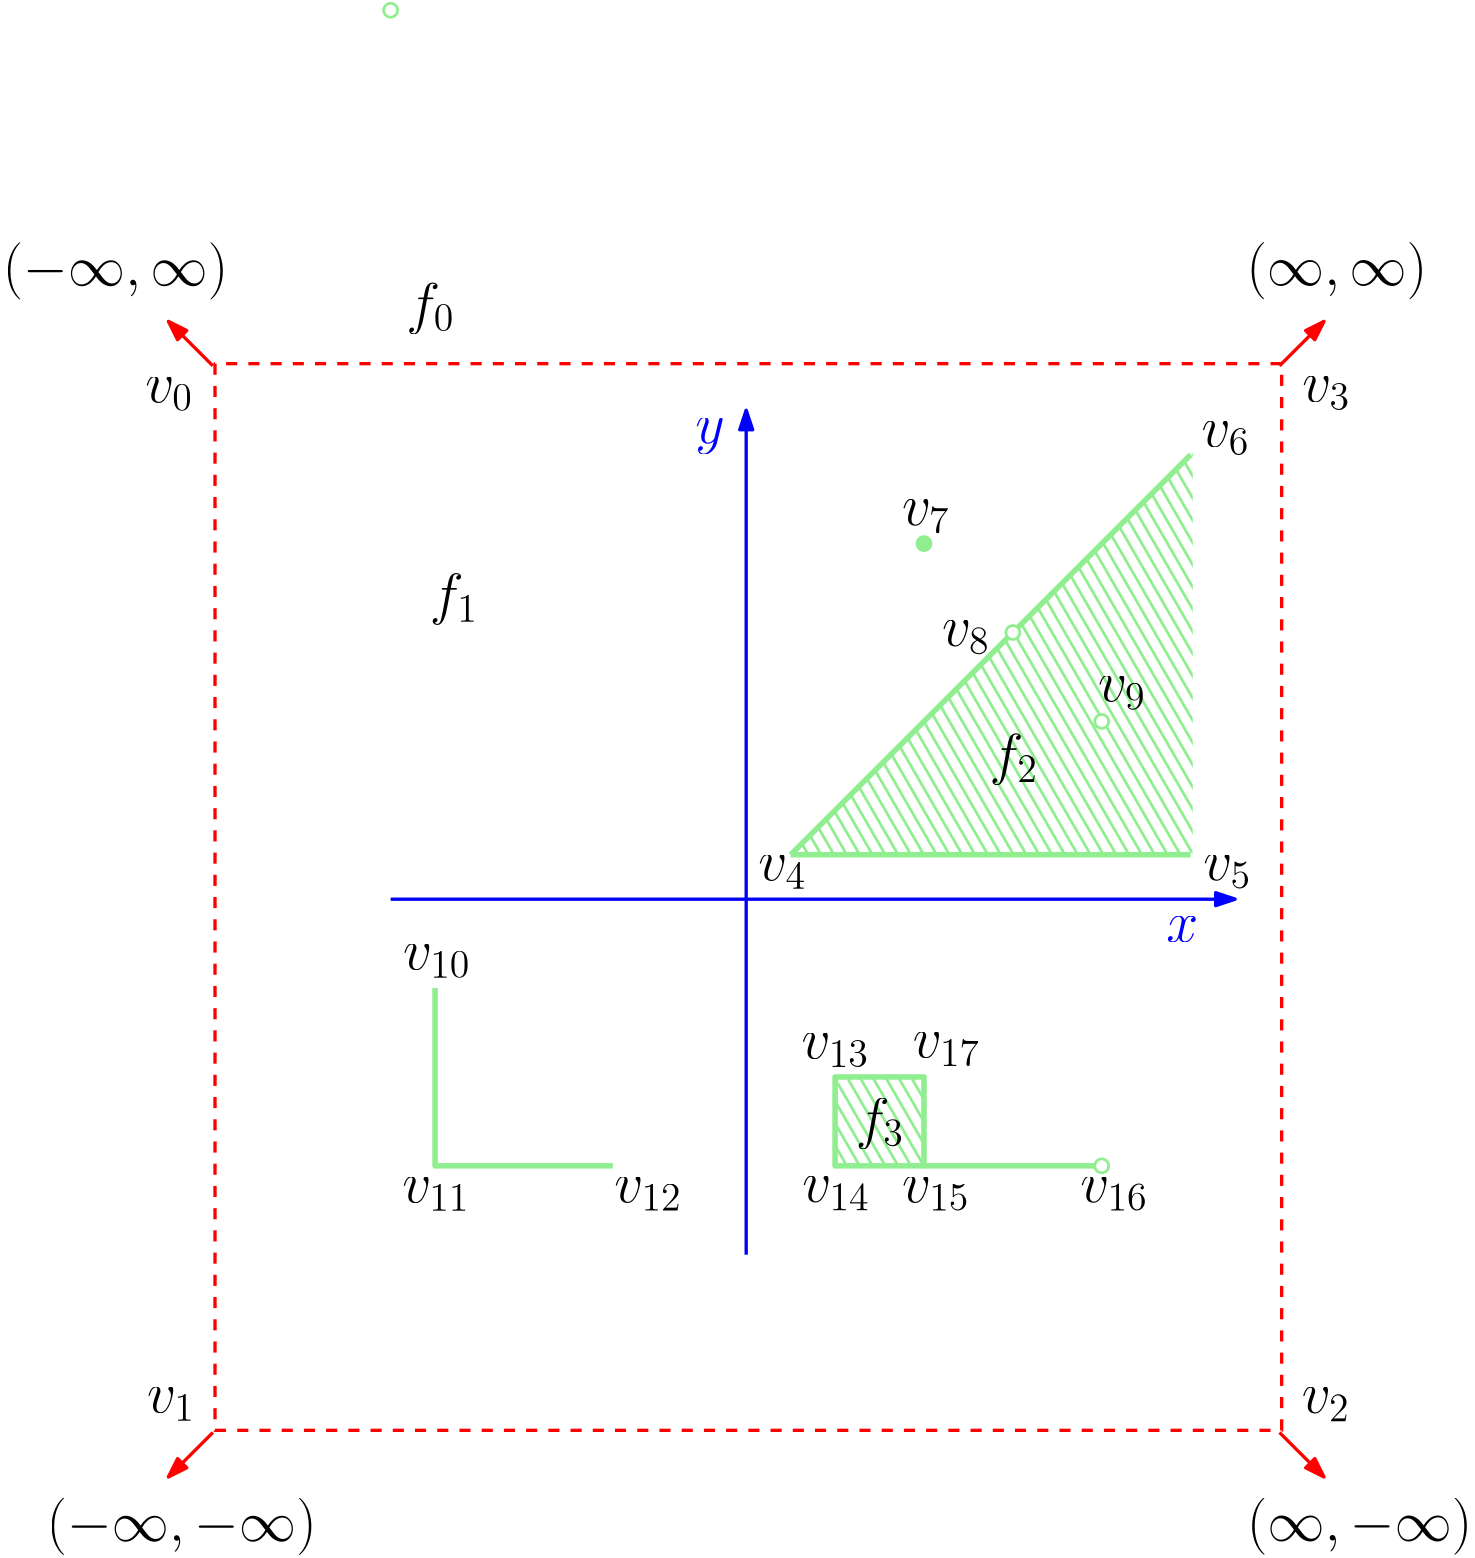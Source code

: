 <?xml version="1.0"?>
<!DOCTYPE ipe SYSTEM "ipe.dtd">
<ipe version="70206" creator="Ipe 7.2.7">
<info created="D:20190401141158" modified="D:20190402115213"/>
<ipestyle name="basic">
<symbol name="arrow/arc(spx)">
<path stroke="sym-stroke" fill="sym-stroke" pen="sym-pen">
0 0 m
-1 0.333 l
-1 -0.333 l
h
</path>
</symbol>
<symbol name="arrow/farc(spx)">
<path stroke="sym-stroke" fill="white" pen="sym-pen">
0 0 m
-1 0.333 l
-1 -0.333 l
h
</path>
</symbol>
<symbol name="arrow/ptarc(spx)">
<path stroke="sym-stroke" fill="sym-stroke" pen="sym-pen">
0 0 m
-1 0.333 l
-0.8 0 l
-1 -0.333 l
h
</path>
</symbol>
<symbol name="arrow/fptarc(spx)">
<path stroke="sym-stroke" fill="white" pen="sym-pen">
0 0 m
-1 0.333 l
-0.8 0 l
-1 -0.333 l
h
</path>
</symbol>
<symbol name="mark/circle(sx)" transformations="translations">
<path fill="sym-stroke">
0.6 0 0 0.6 0 0 e
0.4 0 0 0.4 0 0 e
</path>
</symbol>
<symbol name="mark/disk(sx)" transformations="translations">
<path fill="sym-stroke">
0.6 0 0 0.6 0 0 e
</path>
</symbol>
<symbol name="mark/fdisk(sfx)" transformations="translations">
<group>
<path fill="sym-fill">
0.5 0 0 0.5 0 0 e
</path>
<path fill="sym-stroke" fillrule="eofill">
0.6 0 0 0.6 0 0 e
0.4 0 0 0.4 0 0 e
</path>
</group>
</symbol>
<symbol name="mark/box(sx)" transformations="translations">
<path fill="sym-stroke" fillrule="eofill">
-0.6 -0.6 m
0.6 -0.6 l
0.6 0.6 l
-0.6 0.6 l
h
-0.4 -0.4 m
0.4 -0.4 l
0.4 0.4 l
-0.4 0.4 l
h
</path>
</symbol>
<symbol name="mark/square(sx)" transformations="translations">
<path fill="sym-stroke">
-0.6 -0.6 m
0.6 -0.6 l
0.6 0.6 l
-0.6 0.6 l
h
</path>
</symbol>
<symbol name="mark/fsquare(sfx)" transformations="translations">
<group>
<path fill="sym-fill">
-0.5 -0.5 m
0.5 -0.5 l
0.5 0.5 l
-0.5 0.5 l
h
</path>
<path fill="sym-stroke" fillrule="eofill">
-0.6 -0.6 m
0.6 -0.6 l
0.6 0.6 l
-0.6 0.6 l
h
-0.4 -0.4 m
0.4 -0.4 l
0.4 0.4 l
-0.4 0.4 l
h
</path>
</group>
</symbol>
<symbol name="mark/cross(sx)" transformations="translations">
<group>
<path fill="sym-stroke">
-0.43 -0.57 m
0.57 0.43 l
0.43 0.57 l
-0.57 -0.43 l
h
</path>
<path fill="sym-stroke">
-0.43 0.57 m
0.57 -0.43 l
0.43 -0.57 l
-0.57 0.43 l
h
</path>
</group>
</symbol>
<symbol name="arrow/fnormal(spx)">
<path stroke="sym-stroke" fill="white" pen="sym-pen">
0 0 m
-1 0.333 l
-1 -0.333 l
h
</path>
</symbol>
<symbol name="arrow/pointed(spx)">
<path stroke="sym-stroke" fill="sym-stroke" pen="sym-pen">
0 0 m
-1 0.333 l
-0.8 0 l
-1 -0.333 l
h
</path>
</symbol>
<symbol name="arrow/fpointed(spx)">
<path stroke="sym-stroke" fill="white" pen="sym-pen">
0 0 m
-1 0.333 l
-0.8 0 l
-1 -0.333 l
h
</path>
</symbol>
<symbol name="arrow/linear(spx)">
<path stroke="sym-stroke" pen="sym-pen">
-1 0.333 m
0 0 l
-1 -0.333 l
</path>
</symbol>
<symbol name="arrow/fdouble(spx)">
<path stroke="sym-stroke" fill="white" pen="sym-pen">
0 0 m
-1 0.333 l
-1 -0.333 l
h
-1 0 m
-2 0.333 l
-2 -0.333 l
h
</path>
</symbol>
<symbol name="arrow/double(spx)">
<path stroke="sym-stroke" fill="sym-stroke" pen="sym-pen">
0 0 m
-1 0.333 l
-1 -0.333 l
h
-1 0 m
-2 0.333 l
-2 -0.333 l
h
</path>
</symbol>
<pen name="heavier" value="0.8"/>
<pen name="fat" value="1.2"/>
<pen name="ultrafat" value="2"/>
<symbolsize name="large" value="5"/>
<symbolsize name="small" value="2"/>
<symbolsize name="tiny" value="1.1"/>
<arrowsize name="large" value="10"/>
<arrowsize name="small" value="5"/>
<arrowsize name="tiny" value="3"/>
<color name="red" value="1 0 0"/>
<color name="green" value="0 1 0"/>
<color name="blue" value="0 0 1"/>
<color name="yellow" value="1 1 0"/>
<color name="orange" value="1 0.647 0"/>
<color name="gold" value="1 0.843 0"/>
<color name="purple" value="0.627 0.125 0.941"/>
<color name="gray" value="0.745"/>
<color name="brown" value="0.647 0.165 0.165"/>
<color name="navy" value="0 0 0.502"/>
<color name="pink" value="1 0.753 0.796"/>
<color name="seagreen" value="0.18 0.545 0.341"/>
<color name="turquoise" value="0.251 0.878 0.816"/>
<color name="violet" value="0.933 0.51 0.933"/>
<color name="darkblue" value="0 0 0.545"/>
<color name="darkcyan" value="0 0.545 0.545"/>
<color name="darkgray" value="0.663"/>
<color name="darkgreen" value="0 0.392 0"/>
<color name="darkmagenta" value="0.545 0 0.545"/>
<color name="darkorange" value="1 0.549 0"/>
<color name="darkred" value="0.545 0 0"/>
<color name="lightblue" value="0.678 0.847 0.902"/>
<color name="lightcyan" value="0.878 1 1"/>
<color name="lightgray" value="0.827"/>
<color name="lightgreen" value="0.565 0.933 0.565"/>
<color name="lightyellow" value="1 1 0.878"/>
<dashstyle name="dashed" value="[4] 0"/>
<dashstyle name="dotted" value="[1 3] 0"/>
<dashstyle name="dash dotted" value="[4 2 1 2] 0"/>
<dashstyle name="dash dot dotted" value="[4 2 1 2 1 2] 0"/>
<textsize name="large" value="\large"/>
<textsize name="Large" value="\Large"/>
<textsize name="LARGE" value="\LARGE"/>
<textsize name="huge" value="\huge"/>
<textsize name="Huge" value="\Huge"/>
<textsize name="small" value="\small"/>
<textsize name="footnote" value="\footnotesize"/>
<textsize name="tiny" value="\tiny"/>
<textstyle name="center" begin="\begin{center}" end="\end{center}"/>
<textstyle name="itemize" begin="\begin{itemize}" end="\end{itemize}"/>
<textstyle name="item" begin="\begin{itemize}\item{}" end="\end{itemize}"/>
<gridsize name="4 pts" value="4"/>
<gridsize name="8 pts (~3 mm)" value="8"/>
<gridsize name="16 pts (~6 mm)" value="16"/>
<gridsize name="32 pts (~12 mm)" value="32"/>
<gridsize name="10 pts (~3.5 mm)" value="10"/>
<gridsize name="20 pts (~7 mm)" value="20"/>
<gridsize name="14 pts (~5 mm)" value="14"/>
<gridsize name="28 pts (~10 mm)" value="28"/>
<gridsize name="56 pts (~20 mm)" value="56"/>
<anglesize name="90 deg" value="90"/>
<anglesize name="60 deg" value="60"/>
<anglesize name="45 deg" value="45"/>
<anglesize name="30 deg" value="30"/>
<anglesize name="22.5 deg" value="22.5"/>
<opacity name="10%" value="0.1"/>
<opacity name="30%" value="0.3"/>
<opacity name="50%" value="0.5"/>
<opacity name="75%" value="0.75"/>
<tiling name="falling" angle="-60" step="4" width="1"/>
<tiling name="rising" angle="30" step="4" width="1"/>
</ipestyle>
<page>
<layer name="alpha"/>
<view layers="alpha" active="alpha"/>
<path layer="alpha" matrix="1 0 0 1 0.769231 0.769231" fill="lightgreen" tiling="falling">
336 464 m
480 464 l
480 608 l
h
</path>
<text matrix="1 0 0 1 292.084 -82.9105" transformations="translations" pos="208 752" stroke="black" type="label" width="65.023" height="15.477" depth="5.15" valign="baseline" size="huge" style="math">(\infty,\infty)</text>
<path matrix="1 0 0 1 0.769231 0.769231" stroke="red" dash="dashed" pen="fat">
128 640 m
128 256 l
512 256 l
512 640 l
h
</path>
<path stroke="red" pen="fat" rarrow="normal/normal">
112 656 m
128 640 l
</path>
<path stroke="1 0 0" pen="fat" arrow="normal/normal">
512 256 m
528 240 l
</path>
<path stroke="1 0 0" pen="fat" arrow="normal/normal">
128 256 m
112 240 l
</path>
<path stroke="red" pen="fat" arrow="normal/normal">
512 640 m
528 656 l
</path>
<text matrix="1 0 0 1 -31.8403 -19.6131" transformations="translations" pos="135.457 646.568" stroke="black" type="label" width="17.303" height="8.896" depth="3.1" valign="baseline" size="huge" style="math">v_0</text>
<text matrix="1 0 0 1 -31.1243 -383.266" transformations="translations" pos="135.457 646.568" stroke="black" type="label" width="17.303" height="8.896" depth="3.1" valign="baseline" size="huge" style="math">v_1</text>
<text matrix="1 0 0 1 384.563 -383.374" transformations="translations" pos="135.457 646.568" stroke="black" type="label" width="17.303" height="8.896" depth="3.1" valign="baseline" size="huge" style="math">v_2</text>
<text matrix="1 0 0 1 384.731 -19.3815" transformations="translations" pos="135.457 646.568" stroke="black" type="label" width="17.303" height="8.896" depth="3.1" valign="baseline" size="huge" style="math">v_3</text>
<text matrix="1 0 0 1 -155.63 -82.9888" transformations="translations" pos="208 752" stroke="black" type="label" width="81.094" height="15.477" depth="5.15" valign="baseline" size="huge" style="math">(-\infty,\infty)</text>
<text matrix="1 0 0 1 -139.864 -534.994" transformations="translations" pos="208 752" stroke="black" type="label" width="97.165" height="15.477" depth="5.15" valign="baseline" size="huge" style="math">(-\infty,-\infty)</text>
<text matrix="1 0 0 1 292.266 -534.895" transformations="translations" pos="208 752" stroke="black" type="label" width="81.094" height="15.477" depth="5.15" valign="baseline" size="huge" style="math">(\infty,-\infty)</text>
<text matrix="1 0 0 1 -2.30769 52.3077" transformations="translations" pos="304 560" stroke="blue" type="label" width="10.606" height="8.894" depth="4.02" valign="baseline" size="huge" style="math">y</text>
<text matrix="1 0 0 1 39.2308 0.769231" transformations="translations" pos="432 432" stroke="blue" type="label" width="11.497" height="8.896" depth="0" valign="baseline" size="huge" style="math">x</text>
<path stroke="blue" fill="lightgreen" pen="fat" arrow="normal/normal" tiling="falling">
192 448 m
496 448 l
</path>
<path stroke="blue" fill="lightgreen" pen="fat" rarrow="normal/normal" tiling="falling">
320 624 m
320 320 l
</path>
<text matrix="1 0 0 1 188.885 -191.7" transformations="translations" pos="135.457 646.568" stroke="black" type="label" width="17.303" height="8.896" depth="3.1" valign="baseline" size="huge" style="math">v_4</text>
<text matrix="1 0 0 1 349.127 -191.617" transformations="translations" pos="135.457 646.568" stroke="black" type="label" width="17.303" height="8.896" depth="3.1" valign="baseline" size="huge" style="math">v_5</text>
<text matrix="1 0 0 1 62.1212 9.04782" transformations="translations" pos="135.457 646.568" stroke="black" type="label" width="17.494" height="14.347" depth="4.02" valign="baseline" size="huge" style="math">f_0</text>
<text matrix="1 0 0 1 70.5828 -95.5674" transformations="translations" pos="135.457 646.568" stroke="black" type="label" width="17.494" height="14.347" depth="4.02" valign="baseline" size="huge" style="math">f_1</text>
<text matrix="1 0 0 1 272.122 -153.26" transformations="translations" pos="135.457 646.568" stroke="black" type="label" width="17.494" height="14.347" depth="4.02" valign="baseline" size="huge" style="math">f_2</text>
<path stroke="lightgreen" pen="ultrafat">
208 416 m
208 352 l
272 352 l
</path>
<path stroke="lightgreen" fill="lightgreen" pen="ultrafat" tiling="falling">
352 384 m
352 352 l
384 352 l
384 384 l
h
</path>
<path matrix="1 0 0 1 -0 0" stroke="lightgreen" fill="lightgreen" pen="ultrafat">
384 352 m
448 352 l
</path>
<use name="mark/circle(sx)" pos="192 768" size="large" stroke="lightgreen"/>
<use name="mark/disk(sx)" pos="384 576" size="large" stroke="lightgreen"/>
<use name="mark/fdisk(sfx)" pos="448 512" size="large" stroke="lightgreen"/>
<text matrix="1 0 0 1 240.599 -63.7468" transformations="translations" pos="135.457 646.568" stroke="black" type="label" width="17.303" height="8.896" depth="3.1" valign="baseline" size="huge" style="math">v_7</text>
<text matrix="1 0 0 1 255 -107.254" transformations="translations" pos="135.457 646.568" stroke="black" type="label" width="17.303" height="8.896" depth="3.1" valign="baseline" size="huge" style="math">v_8</text>
<text matrix="1 0 0 1 311.154 -127.254" transformations="translations" pos="135.457 646.568" stroke="black" type="label" width="17.303" height="8.896" depth="3.1" valign="baseline" size="huge" style="math">v_9</text>
<text matrix="1 0 0 1 348.468 -35.5996" transformations="translations" pos="135.457 646.568" stroke="black" type="label" width="17.303" height="8.896" depth="3.1" valign="baseline" size="huge" style="math">v_6</text>
<text matrix="1 0 0 1 61.0107 -223.764" transformations="translations" pos="135.457 646.568" stroke="black" type="label" width="24.326" height="8.896" depth="3.1" valign="baseline" size="huge" style="math">v_{10}</text>
<text matrix="1 0 0 1 60.6964 -307.663" transformations="translations" pos="135.457 646.568" stroke="black" type="label" width="24.326" height="8.896" depth="3.1" valign="baseline" size="huge" style="math">v_{11}</text>
<text matrix="1 0 0 1 137.033 -307.553" transformations="translations" pos="135.457 646.568" stroke="black" type="label" width="24.326" height="8.896" depth="3.1" valign="baseline" size="huge" style="math">v_{12}</text>
<text matrix="1 0 0 1 204.457 -255.858" transformations="translations" pos="135.457 646.568" stroke="black" type="label" width="24.326" height="8.896" depth="3.1" valign="baseline" size="huge" style="math">v_{13}</text>
<text matrix="1 0 0 1 204.721 -307.424" transformations="translations" pos="135.457 646.568" stroke="black" type="label" width="24.326" height="8.896" depth="3.1" valign="baseline" size="huge" style="math">v_{14}</text>
<text matrix="1 0 0 1 240.66 -307.583" transformations="translations" pos="135.457 646.568" stroke="black" type="label" width="24.326" height="8.896" depth="3.1" valign="baseline" size="huge" style="math">v_{15}</text>
<text matrix="1 0 0 1 304.84 -307.541" transformations="translations" pos="135.457 646.568" stroke="black" type="label" width="24.326" height="8.896" depth="3.1" valign="baseline" size="huge" style="math">v_{16}</text>
<text matrix="1 0 0 1 244.528 -255.484" transformations="translations" pos="135.457 646.568" stroke="black" type="label" width="24.326" height="8.896" depth="3.1" valign="baseline" size="huge" style="math">v_{17}</text>
<text matrix="1 0 0 1 223.95 -284.371" transformations="translations" pos="135.457 646.568" stroke="black" type="label" width="17.494" height="14.347" depth="4.02" valign="baseline" size="huge" style="math">f_3</text>
<path stroke="lightgreen" fill="lightgreen" pen="ultrafat">
336 464 m
480 608 l
</path>
<path stroke="lightgreen" fill="lightgreen" pen="ultrafat">
480 464 m
336 464 l
</path>
<use name="mark/fdisk(sfx)" pos="416 544" size="large" stroke="lightgreen"/>
<use matrix="1 0 0 1 0 -160" name="mark/fdisk(sfx)" pos="448 512" size="large" stroke="lightgreen"/>
</page>
</ipe>
